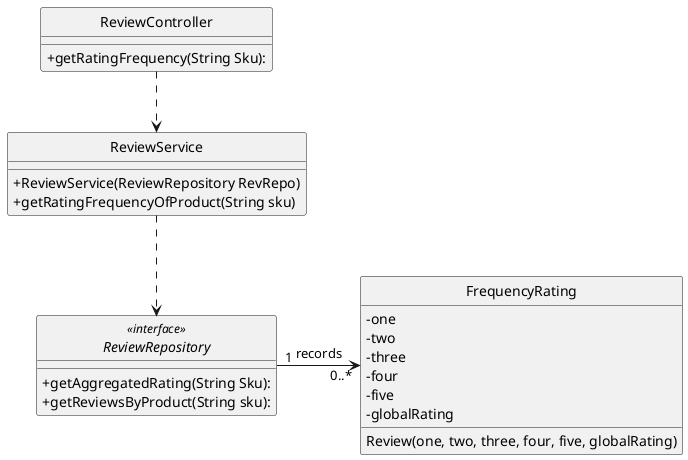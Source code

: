 @startuml
'https://plantuml.com/sequence-diagram

hide circle
skinparam classAttributeIconSize 0

class ReviewController {
    +getRatingFrequency(String Sku):
}


class ReviewService {
+ ReviewService(ReviewRepository RevRepo)
+ getRatingFrequencyOfProduct(String sku)
}

interface ReviewRepository <<interface>> {
+ getAggregatedRating(String Sku):
+ getReviewsByProduct(String sku):
}


class FrequencyRating{
    -one
    -two
    -three
    -four
    -five
    -globalRating
   Review(one, two, three, four, five, globalRating)
}


ReviewRepository "1" -right-> "0..*" FrequencyRating:  records
ReviewController ..> ReviewService
ReviewService ..> ReviewRepository
@enduml
